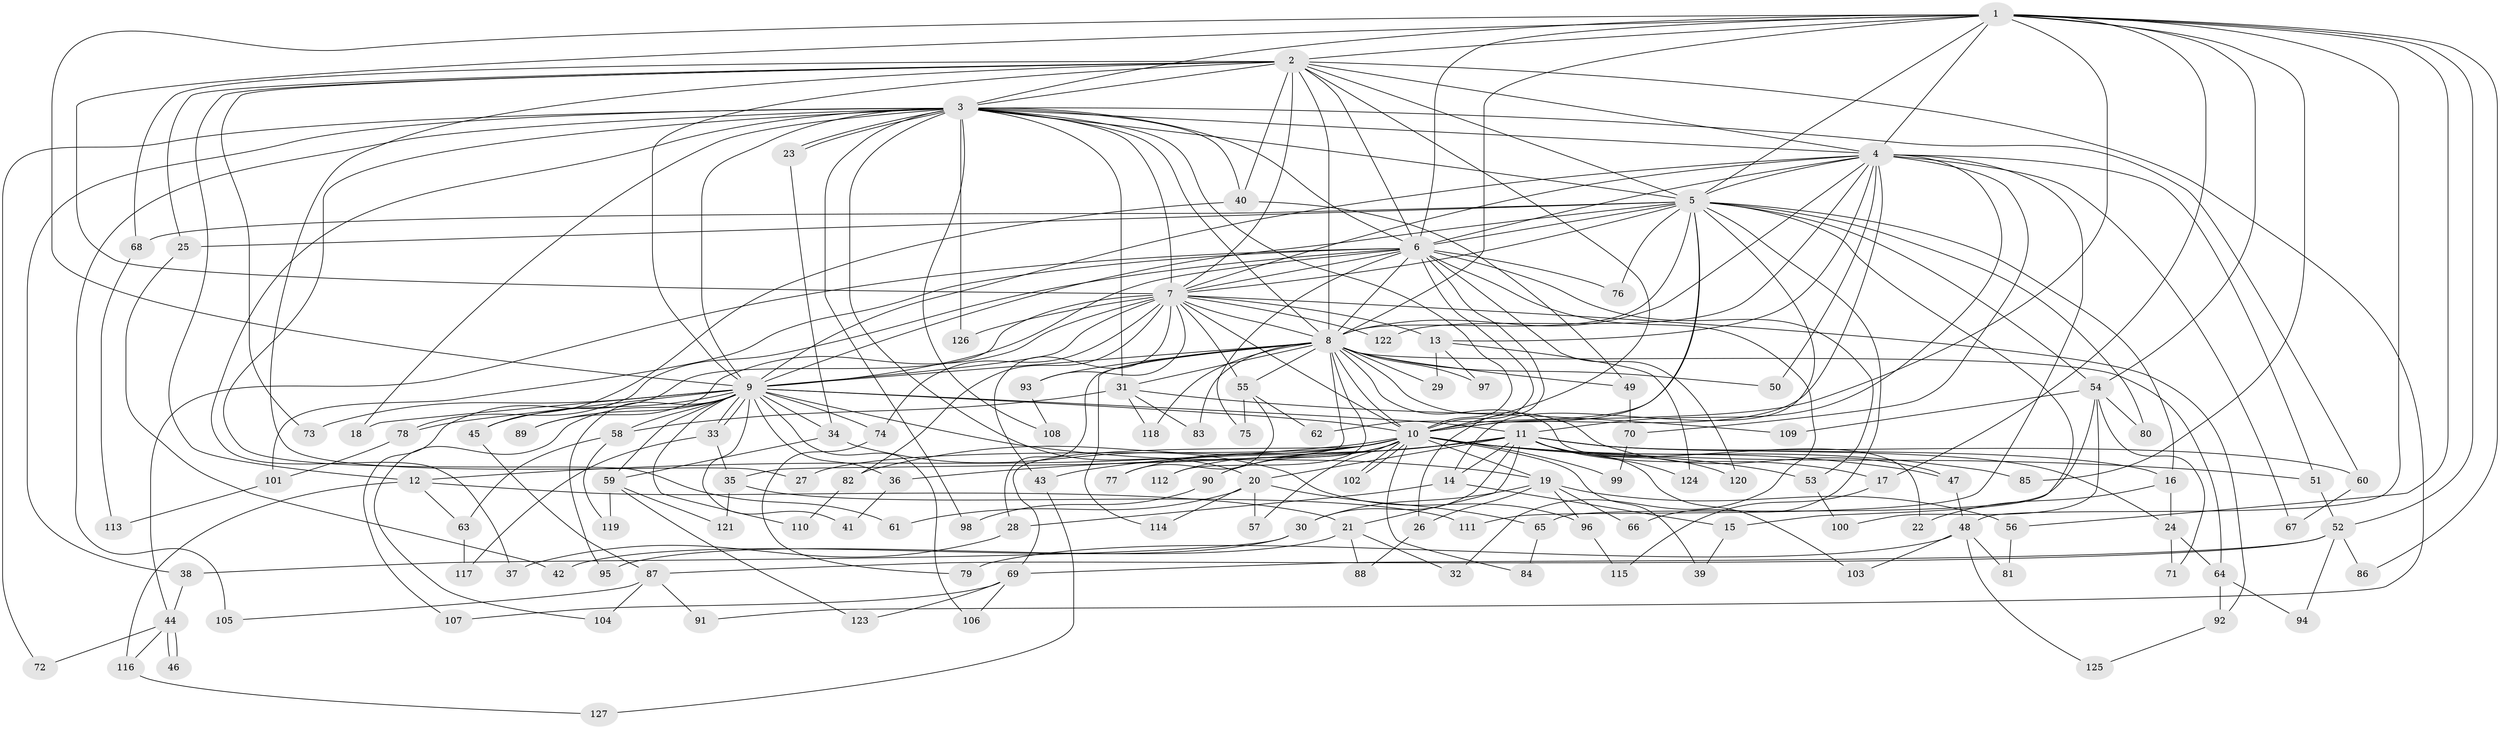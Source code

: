 // coarse degree distribution, {24: 0.02, 38: 0.02, 18: 0.02, 7: 0.02, 13: 0.02, 5: 0.02, 4: 0.12, 2: 0.38, 3: 0.22, 1: 0.16}
// Generated by graph-tools (version 1.1) at 2025/17/03/04/25 18:17:23]
// undirected, 127 vertices, 279 edges
graph export_dot {
graph [start="1"]
  node [color=gray90,style=filled];
  1;
  2;
  3;
  4;
  5;
  6;
  7;
  8;
  9;
  10;
  11;
  12;
  13;
  14;
  15;
  16;
  17;
  18;
  19;
  20;
  21;
  22;
  23;
  24;
  25;
  26;
  27;
  28;
  29;
  30;
  31;
  32;
  33;
  34;
  35;
  36;
  37;
  38;
  39;
  40;
  41;
  42;
  43;
  44;
  45;
  46;
  47;
  48;
  49;
  50;
  51;
  52;
  53;
  54;
  55;
  56;
  57;
  58;
  59;
  60;
  61;
  62;
  63;
  64;
  65;
  66;
  67;
  68;
  69;
  70;
  71;
  72;
  73;
  74;
  75;
  76;
  77;
  78;
  79;
  80;
  81;
  82;
  83;
  84;
  85;
  86;
  87;
  88;
  89;
  90;
  91;
  92;
  93;
  94;
  95;
  96;
  97;
  98;
  99;
  100;
  101;
  102;
  103;
  104;
  105;
  106;
  107;
  108;
  109;
  110;
  111;
  112;
  113;
  114;
  115;
  116;
  117;
  118;
  119;
  120;
  121;
  122;
  123;
  124;
  125;
  126;
  127;
  1 -- 2;
  1 -- 3;
  1 -- 4;
  1 -- 5;
  1 -- 6;
  1 -- 7;
  1 -- 8;
  1 -- 9;
  1 -- 10;
  1 -- 17;
  1 -- 48;
  1 -- 52;
  1 -- 54;
  1 -- 56;
  1 -- 85;
  1 -- 86;
  2 -- 3;
  2 -- 4;
  2 -- 5;
  2 -- 6;
  2 -- 7;
  2 -- 8;
  2 -- 9;
  2 -- 10;
  2 -- 12;
  2 -- 25;
  2 -- 27;
  2 -- 40;
  2 -- 68;
  2 -- 73;
  2 -- 91;
  3 -- 4;
  3 -- 5;
  3 -- 6;
  3 -- 7;
  3 -- 8;
  3 -- 9;
  3 -- 10;
  3 -- 18;
  3 -- 20;
  3 -- 23;
  3 -- 23;
  3 -- 31;
  3 -- 37;
  3 -- 38;
  3 -- 40;
  3 -- 60;
  3 -- 61;
  3 -- 72;
  3 -- 98;
  3 -- 105;
  3 -- 108;
  3 -- 126;
  4 -- 5;
  4 -- 6;
  4 -- 7;
  4 -- 8;
  4 -- 9;
  4 -- 10;
  4 -- 11;
  4 -- 13;
  4 -- 50;
  4 -- 51;
  4 -- 67;
  4 -- 70;
  4 -- 111;
  4 -- 122;
  5 -- 6;
  5 -- 7;
  5 -- 8;
  5 -- 9;
  5 -- 10;
  5 -- 14;
  5 -- 15;
  5 -- 16;
  5 -- 25;
  5 -- 54;
  5 -- 62;
  5 -- 66;
  5 -- 68;
  5 -- 76;
  5 -- 80;
  6 -- 7;
  6 -- 8;
  6 -- 9;
  6 -- 10;
  6 -- 26;
  6 -- 32;
  6 -- 44;
  6 -- 53;
  6 -- 75;
  6 -- 76;
  6 -- 78;
  6 -- 101;
  6 -- 120;
  7 -- 8;
  7 -- 9;
  7 -- 10;
  7 -- 13;
  7 -- 43;
  7 -- 55;
  7 -- 74;
  7 -- 82;
  7 -- 89;
  7 -- 92;
  7 -- 93;
  7 -- 107;
  7 -- 122;
  7 -- 126;
  8 -- 9;
  8 -- 10;
  8 -- 22;
  8 -- 28;
  8 -- 29;
  8 -- 31;
  8 -- 35;
  8 -- 47;
  8 -- 49;
  8 -- 50;
  8 -- 55;
  8 -- 64;
  8 -- 83;
  8 -- 93;
  8 -- 97;
  8 -- 112;
  8 -- 114;
  8 -- 118;
  9 -- 10;
  9 -- 11;
  9 -- 18;
  9 -- 19;
  9 -- 33;
  9 -- 33;
  9 -- 34;
  9 -- 36;
  9 -- 41;
  9 -- 45;
  9 -- 58;
  9 -- 59;
  9 -- 73;
  9 -- 74;
  9 -- 78;
  9 -- 89;
  9 -- 95;
  9 -- 104;
  9 -- 106;
  9 -- 110;
  10 -- 12;
  10 -- 19;
  10 -- 27;
  10 -- 39;
  10 -- 47;
  10 -- 51;
  10 -- 53;
  10 -- 57;
  10 -- 69;
  10 -- 77;
  10 -- 82;
  10 -- 84;
  10 -- 85;
  10 -- 90;
  10 -- 99;
  10 -- 102;
  10 -- 102;
  10 -- 112;
  11 -- 14;
  11 -- 16;
  11 -- 17;
  11 -- 20;
  11 -- 21;
  11 -- 24;
  11 -- 30;
  11 -- 36;
  11 -- 43;
  11 -- 60;
  11 -- 90;
  11 -- 103;
  11 -- 120;
  11 -- 124;
  12 -- 21;
  12 -- 63;
  12 -- 116;
  13 -- 29;
  13 -- 97;
  13 -- 124;
  14 -- 15;
  14 -- 28;
  15 -- 39;
  16 -- 22;
  16 -- 24;
  17 -- 115;
  19 -- 26;
  19 -- 30;
  19 -- 56;
  19 -- 66;
  19 -- 96;
  20 -- 57;
  20 -- 61;
  20 -- 65;
  20 -- 114;
  21 -- 32;
  21 -- 88;
  21 -- 95;
  23 -- 34;
  24 -- 64;
  24 -- 71;
  25 -- 42;
  26 -- 88;
  28 -- 37;
  30 -- 38;
  30 -- 42;
  31 -- 58;
  31 -- 83;
  31 -- 109;
  31 -- 118;
  33 -- 35;
  33 -- 117;
  34 -- 59;
  34 -- 96;
  35 -- 111;
  35 -- 121;
  36 -- 41;
  38 -- 44;
  40 -- 45;
  40 -- 49;
  43 -- 127;
  44 -- 46;
  44 -- 46;
  44 -- 72;
  44 -- 116;
  45 -- 87;
  47 -- 48;
  48 -- 79;
  48 -- 81;
  48 -- 103;
  48 -- 125;
  49 -- 70;
  51 -- 52;
  52 -- 69;
  52 -- 86;
  52 -- 87;
  52 -- 94;
  53 -- 100;
  54 -- 65;
  54 -- 71;
  54 -- 80;
  54 -- 100;
  54 -- 109;
  55 -- 62;
  55 -- 75;
  55 -- 77;
  56 -- 81;
  58 -- 63;
  58 -- 119;
  59 -- 119;
  59 -- 121;
  59 -- 123;
  60 -- 67;
  63 -- 117;
  64 -- 92;
  64 -- 94;
  65 -- 84;
  68 -- 113;
  69 -- 106;
  69 -- 107;
  69 -- 123;
  70 -- 99;
  74 -- 79;
  78 -- 101;
  82 -- 110;
  87 -- 91;
  87 -- 104;
  87 -- 105;
  90 -- 98;
  92 -- 125;
  93 -- 108;
  96 -- 115;
  101 -- 113;
  116 -- 127;
}
